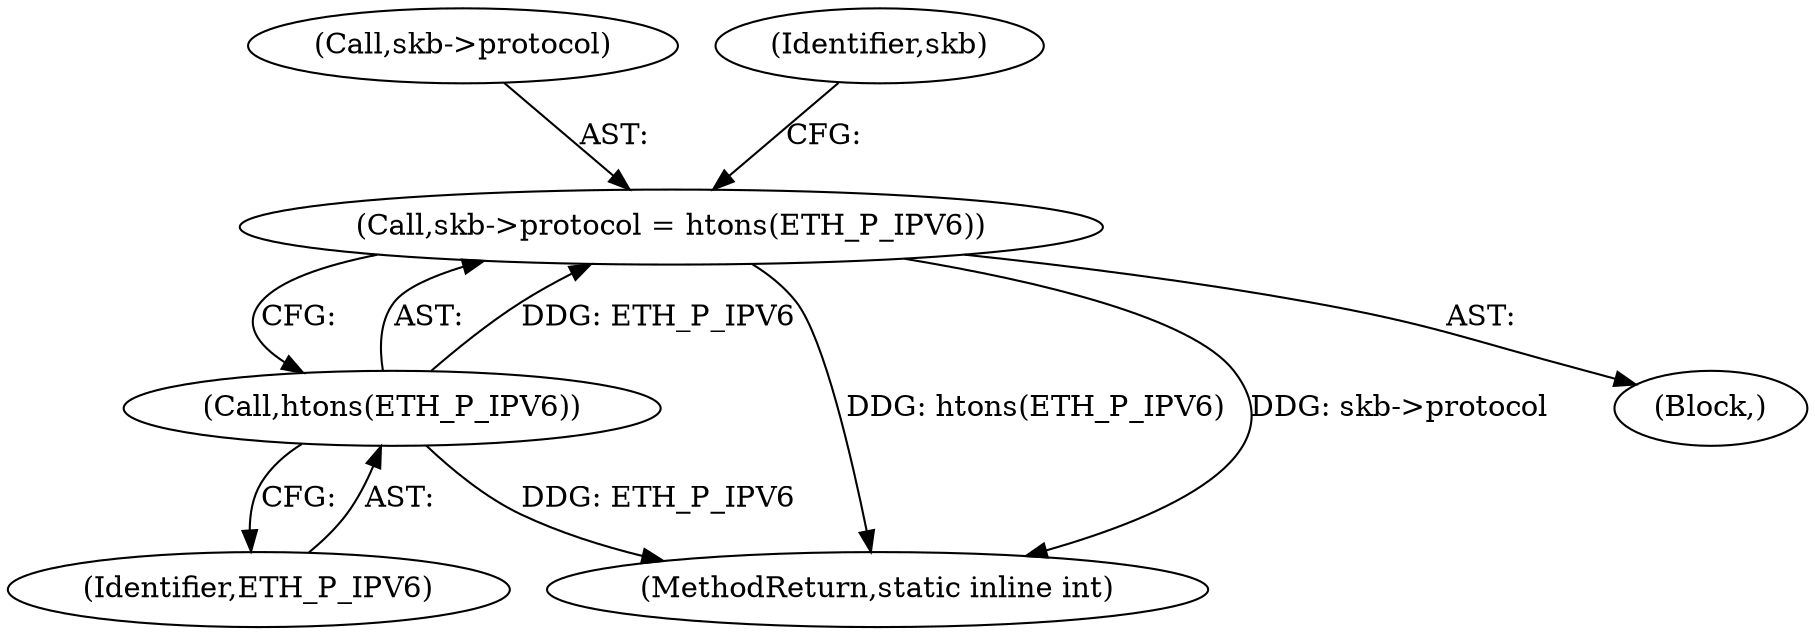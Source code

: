 digraph "0_linux_c547dbf55d5f8cf615ccc0e7265e98db27d3fb8b@pointer" {
"1000173" [label="(Call,skb->protocol = htons(ETH_P_IPV6))"];
"1000177" [label="(Call,htons(ETH_P_IPV6))"];
"1000178" [label="(Identifier,ETH_P_IPV6)"];
"1000177" [label="(Call,htons(ETH_P_IPV6))"];
"1000235" [label="(MethodReturn,static inline int)"];
"1000130" [label="(Block,)"];
"1000174" [label="(Call,skb->protocol)"];
"1000181" [label="(Identifier,skb)"];
"1000173" [label="(Call,skb->protocol = htons(ETH_P_IPV6))"];
"1000173" -> "1000130"  [label="AST: "];
"1000173" -> "1000177"  [label="CFG: "];
"1000174" -> "1000173"  [label="AST: "];
"1000177" -> "1000173"  [label="AST: "];
"1000181" -> "1000173"  [label="CFG: "];
"1000173" -> "1000235"  [label="DDG: htons(ETH_P_IPV6)"];
"1000173" -> "1000235"  [label="DDG: skb->protocol"];
"1000177" -> "1000173"  [label="DDG: ETH_P_IPV6"];
"1000177" -> "1000178"  [label="CFG: "];
"1000178" -> "1000177"  [label="AST: "];
"1000177" -> "1000235"  [label="DDG: ETH_P_IPV6"];
}
